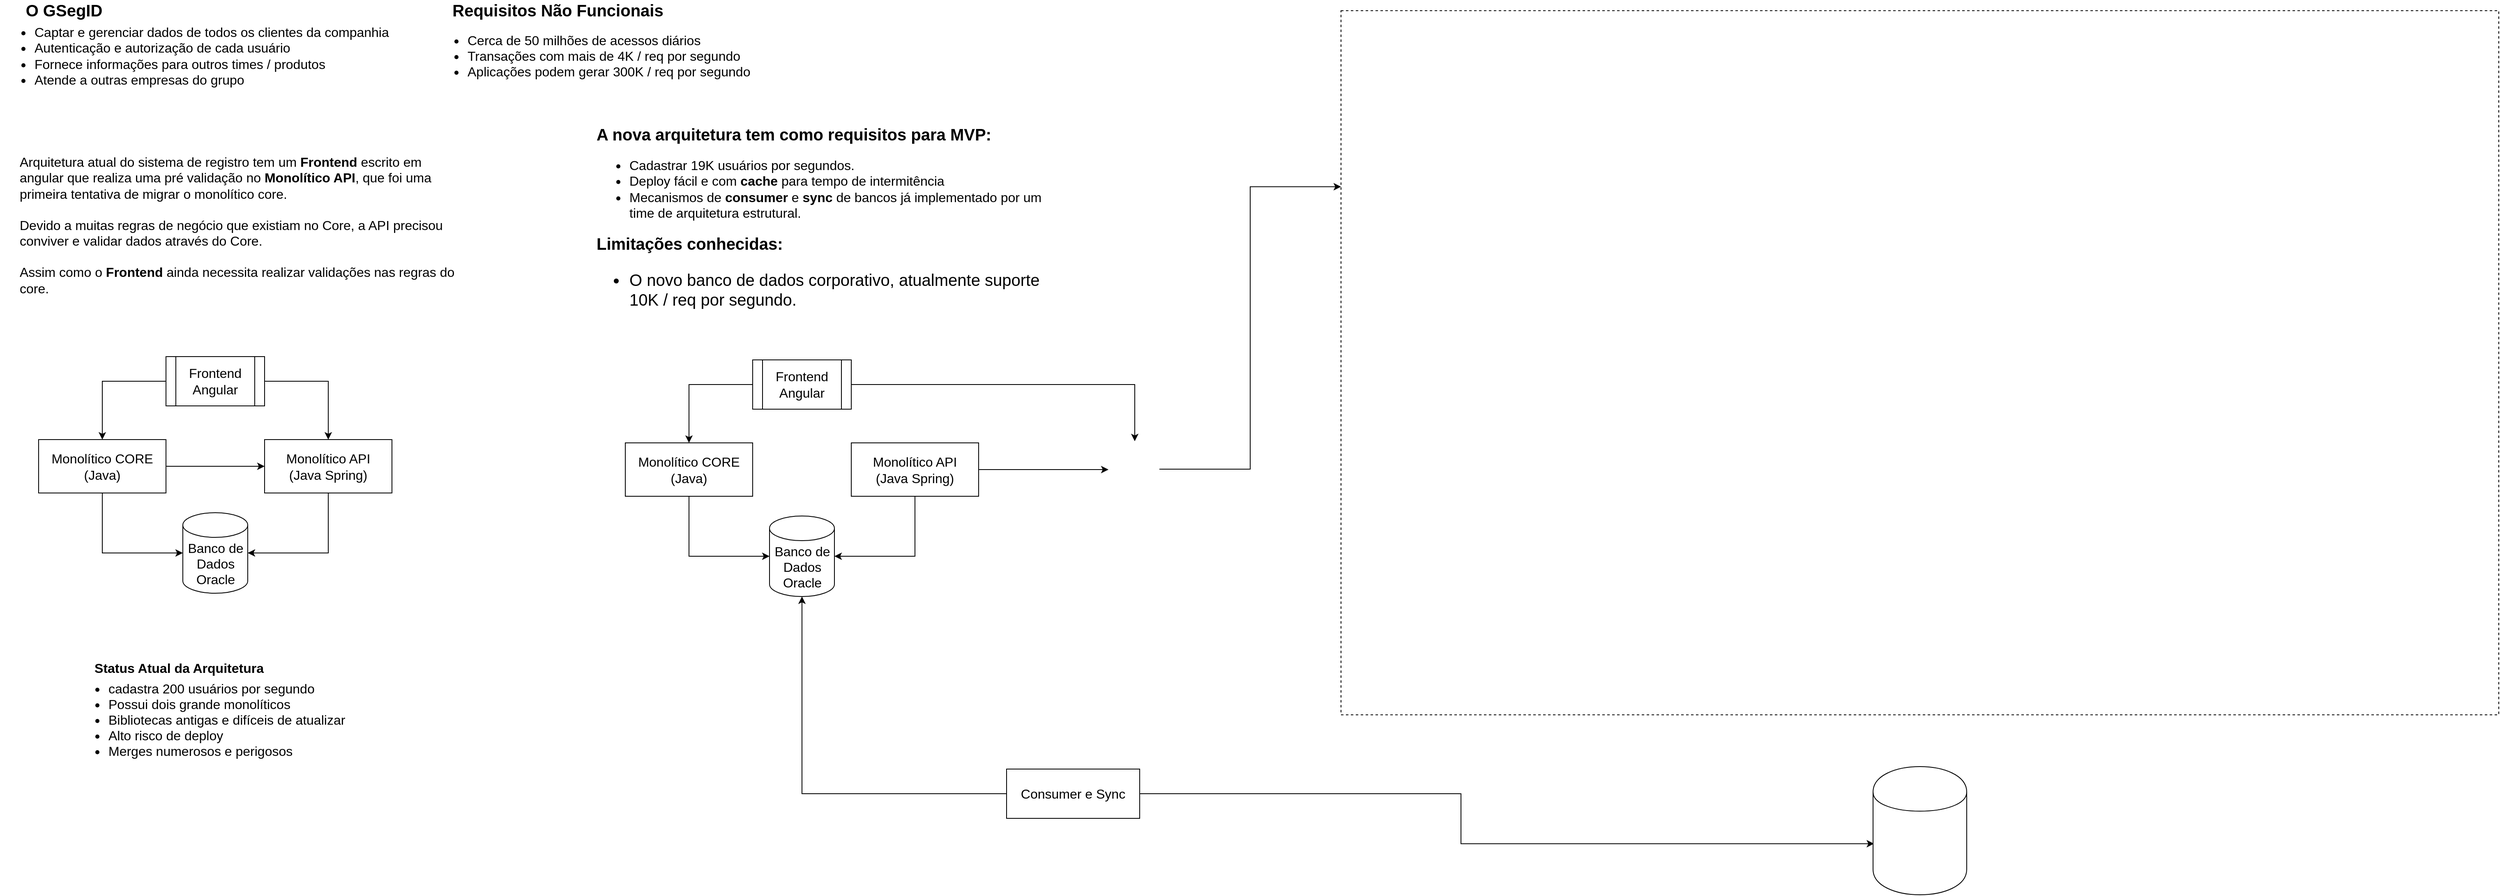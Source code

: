 <mxfile version="13.8.1" type="github">
  <diagram id="UHghU3xjR6egs1E34Lag" name="Page-1">
    <mxGraphModel dx="4124" dy="1734" grid="0" gridSize="10" guides="1" tooltips="1" connect="1" arrows="1" fold="1" page="1" pageScale="1" pageWidth="1654" pageHeight="1169" math="0" shadow="0">
      <root>
        <mxCell id="0" />
        <mxCell id="1" parent="0" />
        <mxCell id="RUJBzZxRGvogXbDTomMS-1" value="&lt;b&gt;&lt;font style=&quot;font-size: 20px&quot;&gt;O GSegID&lt;/font&gt;&lt;/b&gt;" style="text;html=1;strokeColor=none;fillColor=none;align=center;verticalAlign=middle;whiteSpace=wrap;rounded=0;fontSize=16;" vertex="1" parent="1">
          <mxGeometry x="93" y="21" width="112" height="20" as="geometry" />
        </mxCell>
        <mxCell id="RUJBzZxRGvogXbDTomMS-2" value="&lt;ul&gt;&lt;li&gt;Captar e gerenciar dados de todos os clientes da companhia&lt;/li&gt;&lt;li&gt;Autenticação e autorização de cada usuário&lt;/li&gt;&lt;li&gt;Fornece informações para outros times / produtos&lt;/li&gt;&lt;li&gt;Atende a outras empresas do grupo&lt;/li&gt;&lt;/ul&gt;" style="text;html=1;strokeColor=none;fillColor=none;align=left;verticalAlign=middle;whiteSpace=wrap;rounded=0;fontSize=16;" vertex="1" parent="1">
          <mxGeometry x="71" y="77" width="524" height="20" as="geometry" />
        </mxCell>
        <mxCell id="RUJBzZxRGvogXbDTomMS-3" value="&lt;b&gt;&lt;font style=&quot;font-size: 20px&quot;&gt;Requisitos Não Funcionais&lt;/font&gt;&lt;/b&gt;" style="text;html=1;strokeColor=none;fillColor=none;align=center;verticalAlign=middle;whiteSpace=wrap;rounded=0;fontSize=16;" vertex="1" parent="1">
          <mxGeometry x="619" y="21" width="262" height="20" as="geometry" />
        </mxCell>
        <mxCell id="RUJBzZxRGvogXbDTomMS-4" value="&lt;ul&gt;&lt;li&gt;Cerca de 50 milhões de acessos diários&lt;/li&gt;&lt;li&gt;Transações com mais de 4K / req por segundo&lt;/li&gt;&lt;li&gt;Aplicações podem gerar 300K / req por segundo&lt;/li&gt;&lt;/ul&gt;" style="text;html=1;strokeColor=none;fillColor=none;align=left;verticalAlign=middle;whiteSpace=wrap;rounded=0;fontSize=16;" vertex="1" parent="1">
          <mxGeometry x="598" y="56" width="392" height="62" as="geometry" />
        </mxCell>
        <mxCell id="RUJBzZxRGvogXbDTomMS-5" value="Arquitetura atual do sistema de registro tem um &lt;b&gt;Frontend&lt;/b&gt; escrito em angular que realiza uma pré validação no &lt;b&gt;Monolítico API&lt;/b&gt;, que foi uma primeira tentativa de migrar o monolítico core.&amp;nbsp;&lt;br&gt;&lt;br&gt;Devido a muitas regras de negócio que existiam no Core, a API precisou conviver e validar dados através do Core.&lt;br&gt;&lt;br&gt;Assim como o&amp;nbsp;&lt;b&gt;Frontend&lt;/b&gt;&amp;nbsp;ainda necessita realizar validações nas regras do core." style="text;html=1;strokeColor=none;fillColor=none;align=left;verticalAlign=middle;whiteSpace=wrap;rounded=0;fontSize=16;" vertex="1" parent="1">
          <mxGeometry x="93" y="193" width="548" height="200" as="geometry" />
        </mxCell>
        <mxCell id="RUJBzZxRGvogXbDTomMS-15" value="&lt;b style=&quot;font-size: 16px&quot;&gt;Status Atual da Arquitetura&lt;/b&gt;" style="text;html=1;strokeColor=none;fillColor=none;align=center;verticalAlign=middle;whiteSpace=wrap;rounded=0;fontSize=16;" vertex="1" parent="1">
          <mxGeometry x="179.5" y="822" width="218" height="20" as="geometry" />
        </mxCell>
        <mxCell id="RUJBzZxRGvogXbDTomMS-16" value="&lt;ul&gt;&lt;li&gt;cadastra 200 usuários por segundo&lt;/li&gt;&lt;li&gt;Possui dois grande monolíticos&lt;/li&gt;&lt;li&gt;Bibliotecas antigas e difíceis de atualizar&lt;/li&gt;&lt;li&gt;Alto risco de deploy&lt;/li&gt;&lt;li&gt;Merges numerosos e perigosos&lt;/li&gt;&lt;/ul&gt;" style="text;html=1;strokeColor=none;fillColor=none;align=left;verticalAlign=middle;whiteSpace=wrap;rounded=0;fontSize=16;" vertex="1" parent="1">
          <mxGeometry x="160.5" y="842" width="345" height="106" as="geometry" />
        </mxCell>
        <mxCell id="RUJBzZxRGvogXbDTomMS-17" value="" style="group" vertex="1" connectable="0" parent="1">
          <mxGeometry x="118" y="453" width="430" height="288" as="geometry" />
        </mxCell>
        <mxCell id="RUJBzZxRGvogXbDTomMS-6" value="Frontend&lt;br&gt;Angular" style="shape=process;whiteSpace=wrap;html=1;backgroundOutline=1;fontSize=16;" vertex="1" parent="RUJBzZxRGvogXbDTomMS-17">
          <mxGeometry x="155" width="120" height="60" as="geometry" />
        </mxCell>
        <mxCell id="RUJBzZxRGvogXbDTomMS-7" value="Monolítico CORE&lt;br&gt;(Java)" style="rounded=0;whiteSpace=wrap;html=1;fontSize=16;" vertex="1" parent="RUJBzZxRGvogXbDTomMS-17">
          <mxGeometry y="101" width="155" height="65" as="geometry" />
        </mxCell>
        <mxCell id="RUJBzZxRGvogXbDTomMS-11" style="edgeStyle=orthogonalEdgeStyle;rounded=0;orthogonalLoop=1;jettySize=auto;html=1;exitX=0;exitY=0.5;exitDx=0;exitDy=0;fontSize=16;" edge="1" parent="RUJBzZxRGvogXbDTomMS-17" source="RUJBzZxRGvogXbDTomMS-6" target="RUJBzZxRGvogXbDTomMS-7">
          <mxGeometry relative="1" as="geometry" />
        </mxCell>
        <mxCell id="RUJBzZxRGvogXbDTomMS-8" value="Monolítico API&lt;br&gt;(Java Spring)" style="rounded=0;whiteSpace=wrap;html=1;fontSize=16;" vertex="1" parent="RUJBzZxRGvogXbDTomMS-17">
          <mxGeometry x="275" y="101" width="155" height="65" as="geometry" />
        </mxCell>
        <mxCell id="RUJBzZxRGvogXbDTomMS-10" style="edgeStyle=orthogonalEdgeStyle;rounded=0;orthogonalLoop=1;jettySize=auto;html=1;entryX=0.5;entryY=0;entryDx=0;entryDy=0;fontSize=16;" edge="1" parent="RUJBzZxRGvogXbDTomMS-17" source="RUJBzZxRGvogXbDTomMS-6" target="RUJBzZxRGvogXbDTomMS-8">
          <mxGeometry relative="1" as="geometry">
            <Array as="points">
              <mxPoint x="353" y="30" />
            </Array>
          </mxGeometry>
        </mxCell>
        <mxCell id="RUJBzZxRGvogXbDTomMS-14" style="edgeStyle=orthogonalEdgeStyle;rounded=0;orthogonalLoop=1;jettySize=auto;html=1;exitX=1;exitY=0.5;exitDx=0;exitDy=0;entryX=0;entryY=0.5;entryDx=0;entryDy=0;fontSize=16;" edge="1" parent="RUJBzZxRGvogXbDTomMS-17" source="RUJBzZxRGvogXbDTomMS-7" target="RUJBzZxRGvogXbDTomMS-8">
          <mxGeometry relative="1" as="geometry" />
        </mxCell>
        <mxCell id="RUJBzZxRGvogXbDTomMS-9" value="Banco de Dados Oracle" style="shape=cylinder3;whiteSpace=wrap;html=1;boundedLbl=1;backgroundOutline=1;size=15;fontSize=16;" vertex="1" parent="RUJBzZxRGvogXbDTomMS-17">
          <mxGeometry x="175.5" y="190" width="79" height="98" as="geometry" />
        </mxCell>
        <mxCell id="RUJBzZxRGvogXbDTomMS-12" style="edgeStyle=orthogonalEdgeStyle;rounded=0;orthogonalLoop=1;jettySize=auto;html=1;exitX=0.5;exitY=1;exitDx=0;exitDy=0;entryX=0;entryY=0.5;entryDx=0;entryDy=0;entryPerimeter=0;fontSize=16;" edge="1" parent="RUJBzZxRGvogXbDTomMS-17" source="RUJBzZxRGvogXbDTomMS-7" target="RUJBzZxRGvogXbDTomMS-9">
          <mxGeometry relative="1" as="geometry" />
        </mxCell>
        <mxCell id="RUJBzZxRGvogXbDTomMS-13" style="edgeStyle=orthogonalEdgeStyle;rounded=0;orthogonalLoop=1;jettySize=auto;html=1;entryX=1;entryY=0.5;entryDx=0;entryDy=0;entryPerimeter=0;fontSize=16;" edge="1" parent="RUJBzZxRGvogXbDTomMS-17" source="RUJBzZxRGvogXbDTomMS-8" target="RUJBzZxRGvogXbDTomMS-9">
          <mxGeometry relative="1" as="geometry">
            <Array as="points">
              <mxPoint x="352" y="239" />
            </Array>
          </mxGeometry>
        </mxCell>
        <mxCell id="RUJBzZxRGvogXbDTomMS-40" value="" style="group" vertex="1" connectable="0" parent="1">
          <mxGeometry x="832" y="457" width="430" height="288" as="geometry" />
        </mxCell>
        <mxCell id="RUJBzZxRGvogXbDTomMS-41" value="Frontend&lt;br&gt;Angular" style="shape=process;whiteSpace=wrap;html=1;backgroundOutline=1;fontSize=16;" vertex="1" parent="RUJBzZxRGvogXbDTomMS-40">
          <mxGeometry x="155" width="120" height="60" as="geometry" />
        </mxCell>
        <mxCell id="RUJBzZxRGvogXbDTomMS-42" value="Monolítico CORE&lt;br&gt;(Java)" style="rounded=0;whiteSpace=wrap;html=1;fontSize=16;" vertex="1" parent="RUJBzZxRGvogXbDTomMS-40">
          <mxGeometry y="101" width="155" height="65" as="geometry" />
        </mxCell>
        <mxCell id="RUJBzZxRGvogXbDTomMS-43" style="edgeStyle=orthogonalEdgeStyle;rounded=0;orthogonalLoop=1;jettySize=auto;html=1;exitX=0;exitY=0.5;exitDx=0;exitDy=0;fontSize=16;" edge="1" parent="RUJBzZxRGvogXbDTomMS-40" source="RUJBzZxRGvogXbDTomMS-41" target="RUJBzZxRGvogXbDTomMS-42">
          <mxGeometry relative="1" as="geometry" />
        </mxCell>
        <mxCell id="RUJBzZxRGvogXbDTomMS-44" value="Monolítico API&lt;br&gt;(Java Spring)" style="rounded=0;whiteSpace=wrap;html=1;fontSize=16;" vertex="1" parent="RUJBzZxRGvogXbDTomMS-40">
          <mxGeometry x="275" y="101" width="155" height="65" as="geometry" />
        </mxCell>
        <mxCell id="RUJBzZxRGvogXbDTomMS-47" value="Banco de Dados Oracle" style="shape=cylinder3;whiteSpace=wrap;html=1;boundedLbl=1;backgroundOutline=1;size=15;fontSize=16;" vertex="1" parent="RUJBzZxRGvogXbDTomMS-40">
          <mxGeometry x="175.5" y="190" width="79" height="98" as="geometry" />
        </mxCell>
        <mxCell id="RUJBzZxRGvogXbDTomMS-48" style="edgeStyle=orthogonalEdgeStyle;rounded=0;orthogonalLoop=1;jettySize=auto;html=1;exitX=0.5;exitY=1;exitDx=0;exitDy=0;entryX=0;entryY=0.5;entryDx=0;entryDy=0;entryPerimeter=0;fontSize=16;" edge="1" parent="RUJBzZxRGvogXbDTomMS-40" source="RUJBzZxRGvogXbDTomMS-42" target="RUJBzZxRGvogXbDTomMS-47">
          <mxGeometry relative="1" as="geometry" />
        </mxCell>
        <mxCell id="RUJBzZxRGvogXbDTomMS-49" style="edgeStyle=orthogonalEdgeStyle;rounded=0;orthogonalLoop=1;jettySize=auto;html=1;entryX=1;entryY=0.5;entryDx=0;entryDy=0;entryPerimeter=0;fontSize=16;" edge="1" parent="RUJBzZxRGvogXbDTomMS-40" source="RUJBzZxRGvogXbDTomMS-44" target="RUJBzZxRGvogXbDTomMS-47">
          <mxGeometry relative="1" as="geometry">
            <Array as="points">
              <mxPoint x="352" y="239" />
            </Array>
          </mxGeometry>
        </mxCell>
        <mxCell id="RUJBzZxRGvogXbDTomMS-50" value="&lt;b style=&quot;font-size: 20px&quot;&gt;A nova arquitetura tem como requisitos para MVP:&lt;/b&gt;&lt;br&gt;&lt;ul&gt;&lt;li&gt;Cadastrar 19K usuários por segundos.&lt;/li&gt;&lt;li&gt;Deploy fácil e com &lt;b&gt;cache &lt;/b&gt;para tempo de intermitência&lt;/li&gt;&lt;li&gt;Mecanismos de &lt;b&gt;consumer &lt;/b&gt;e &lt;b&gt;sync &lt;/b&gt;de bancos já implementado por um time de arquitetura estrutural.&amp;nbsp;&lt;/li&gt;&lt;/ul&gt;&lt;div style=&quot;font-size: 20px&quot;&gt;&lt;b&gt;&lt;font style=&quot;font-size: 20px&quot;&gt;Limitações conhecidas:&lt;/font&gt;&lt;/b&gt;&lt;/div&gt;&lt;div style=&quot;font-size: 20px&quot;&gt;&lt;ul&gt;&lt;li&gt;O novo banco de dados corporativo, atualmente suporte 10K / req por segundo.&lt;/li&gt;&lt;/ul&gt;&lt;/div&gt;" style="text;html=1;strokeColor=none;fillColor=none;align=left;verticalAlign=middle;whiteSpace=wrap;rounded=0;fontSize=16;" vertex="1" parent="1">
          <mxGeometry x="795" y="165" width="548" height="256" as="geometry" />
        </mxCell>
        <mxCell id="RUJBzZxRGvogXbDTomMS-74" style="edgeStyle=orthogonalEdgeStyle;rounded=0;orthogonalLoop=1;jettySize=auto;html=1;entryX=0;entryY=0.25;entryDx=0;entryDy=0;fontSize=16;" edge="1" parent="1" source="RUJBzZxRGvogXbDTomMS-53" target="RUJBzZxRGvogXbDTomMS-61">
          <mxGeometry relative="1" as="geometry" />
        </mxCell>
        <mxCell id="RUJBzZxRGvogXbDTomMS-53" value="" style="shape=image;verticalLabelPosition=bottom;labelBackgroundColor=#ffffff;verticalAlign=top;aspect=fixed;imageAspect=0;image=https://access.redhat.com/sites/default/files/nginx-icon-outline-hex-rgb-266x302_0.png;" vertex="1" parent="1">
          <mxGeometry x="1422" y="556" width="60" height="68.12" as="geometry" />
        </mxCell>
        <mxCell id="RUJBzZxRGvogXbDTomMS-55" style="edgeStyle=orthogonalEdgeStyle;rounded=0;orthogonalLoop=1;jettySize=auto;html=1;entryX=0.5;entryY=1;entryDx=0;entryDy=0;entryPerimeter=0;fontSize=16;" edge="1" parent="1" source="RUJBzZxRGvogXbDTomMS-54" target="RUJBzZxRGvogXbDTomMS-47">
          <mxGeometry relative="1" as="geometry" />
        </mxCell>
        <mxCell id="RUJBzZxRGvogXbDTomMS-56" style="edgeStyle=orthogonalEdgeStyle;rounded=0;orthogonalLoop=1;jettySize=auto;html=1;fontSize=16;entryX=0;entryY=0.5;entryDx=0;entryDy=0;" edge="1" parent="1" source="RUJBzZxRGvogXbDTomMS-54" target="RUJBzZxRGvogXbDTomMS-59">
          <mxGeometry relative="1" as="geometry">
            <mxPoint x="2195" y="1042" as="targetPoint" />
            <Array as="points">
              <mxPoint x="1849" y="985" />
              <mxPoint x="1849" y="1046" />
            </Array>
          </mxGeometry>
        </mxCell>
        <mxCell id="RUJBzZxRGvogXbDTomMS-54" value="Consumer e Sync" style="rounded=0;whiteSpace=wrap;html=1;fontSize=16;align=center;" vertex="1" parent="1">
          <mxGeometry x="1296" y="955" width="162" height="60" as="geometry" />
        </mxCell>
        <mxCell id="RUJBzZxRGvogXbDTomMS-60" value="" style="group" vertex="1" connectable="0" parent="1">
          <mxGeometry x="2350.5" y="952" width="114" height="156" as="geometry" />
        </mxCell>
        <mxCell id="RUJBzZxRGvogXbDTomMS-58" value="" style="shape=cylinder;whiteSpace=wrap;html=1;boundedLbl=1;backgroundOutline=1;fontSize=16;align=center;" vertex="1" parent="RUJBzZxRGvogXbDTomMS-60">
          <mxGeometry width="114" height="156" as="geometry" />
        </mxCell>
        <mxCell id="RUJBzZxRGvogXbDTomMS-59" value="" style="shape=image;verticalLabelPosition=bottom;labelBackgroundColor=#ffffff;verticalAlign=top;aspect=fixed;imageAspect=0;image=https://miro.medium.com/max/780/0*vKDMQXxrZJyWWw0I.;" vertex="1" parent="RUJBzZxRGvogXbDTomMS-60">
          <mxGeometry x="1.228" y="64.683" width="111.551" height="58.346" as="geometry" />
        </mxCell>
        <mxCell id="RUJBzZxRGvogXbDTomMS-61" value="" style="rounded=0;whiteSpace=wrap;html=1;fontSize=16;align=center;dashed=1;" vertex="1" parent="1">
          <mxGeometry x="1703" y="32" width="1409" height="857" as="geometry" />
        </mxCell>
        <mxCell id="RUJBzZxRGvogXbDTomMS-72" style="edgeStyle=orthogonalEdgeStyle;rounded=0;orthogonalLoop=1;jettySize=auto;html=1;fontSize=16;" edge="1" parent="1" source="RUJBzZxRGvogXbDTomMS-41" target="RUJBzZxRGvogXbDTomMS-53">
          <mxGeometry relative="1" as="geometry" />
        </mxCell>
        <mxCell id="RUJBzZxRGvogXbDTomMS-73" style="edgeStyle=orthogonalEdgeStyle;rounded=0;orthogonalLoop=1;jettySize=auto;html=1;fontSize=16;" edge="1" parent="1" source="RUJBzZxRGvogXbDTomMS-44">
          <mxGeometry relative="1" as="geometry">
            <mxPoint x="1420" y="590.5" as="targetPoint" />
          </mxGeometry>
        </mxCell>
      </root>
    </mxGraphModel>
  </diagram>
</mxfile>
